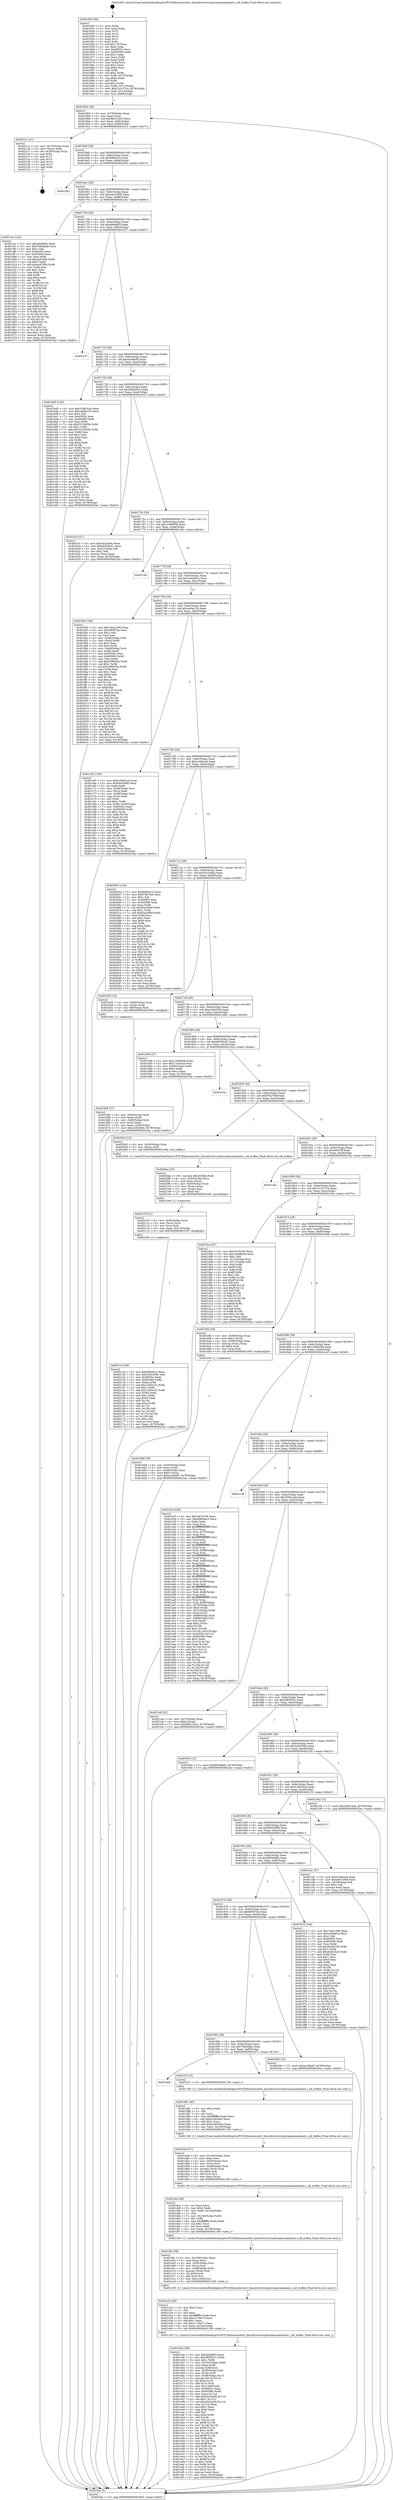 digraph "0x401650" {
  label = "0x401650 (/mnt/c/Users/mathe/Desktop/tcc/POCII/binaries/extr_linuxdriverscryptocaamcaamhash.c_alt_buflen_Final-ollvm.out::main(0))"
  labelloc = "t"
  node[shape=record]

  Entry [label="",width=0.3,height=0.3,shape=circle,fillcolor=black,style=filled]
  "0x4016b3" [label="{
     0x4016b3 [29]\l
     | [instrs]\l
     &nbsp;&nbsp;0x4016b3 \<+3\>: mov -0x78(%rbp),%eax\l
     &nbsp;&nbsp;0x4016b6 \<+2\>: mov %eax,%ecx\l
     &nbsp;&nbsp;0x4016b8 \<+6\>: sub $0x8b913432,%ecx\l
     &nbsp;&nbsp;0x4016be \<+6\>: mov %eax,-0x8c(%rbp)\l
     &nbsp;&nbsp;0x4016c4 \<+6\>: mov %ecx,-0x90(%rbp)\l
     &nbsp;&nbsp;0x4016ca \<+6\>: je 00000000004021c1 \<main+0xb71\>\l
  }"]
  "0x4021c1" [label="{
     0x4021c1 [21]\l
     | [instrs]\l
     &nbsp;&nbsp;0x4021c1 \<+4\>: mov -0x70(%rbp),%rax\l
     &nbsp;&nbsp;0x4021c5 \<+2\>: mov (%rax),%eax\l
     &nbsp;&nbsp;0x4021c7 \<+4\>: lea -0x28(%rbp),%rsp\l
     &nbsp;&nbsp;0x4021cb \<+1\>: pop %rbx\l
     &nbsp;&nbsp;0x4021cc \<+2\>: pop %r12\l
     &nbsp;&nbsp;0x4021ce \<+2\>: pop %r13\l
     &nbsp;&nbsp;0x4021d0 \<+2\>: pop %r14\l
     &nbsp;&nbsp;0x4021d2 \<+2\>: pop %r15\l
     &nbsp;&nbsp;0x4021d4 \<+1\>: pop %rbp\l
     &nbsp;&nbsp;0x4021d5 \<+1\>: ret\l
  }"]
  "0x4016d0" [label="{
     0x4016d0 [28]\l
     | [instrs]\l
     &nbsp;&nbsp;0x4016d0 \<+5\>: jmp 00000000004016d5 \<main+0x85\>\l
     &nbsp;&nbsp;0x4016d5 \<+6\>: mov -0x8c(%rbp),%eax\l
     &nbsp;&nbsp;0x4016db \<+5\>: sub $0x8d8cfcc2,%eax\l
     &nbsp;&nbsp;0x4016e0 \<+6\>: mov %eax,-0x94(%rbp)\l
     &nbsp;&nbsp;0x4016e6 \<+6\>: je 0000000000402363 \<main+0xd13\>\l
  }"]
  Exit [label="",width=0.3,height=0.3,shape=circle,fillcolor=black,style=filled,peripheries=2]
  "0x402363" [label="{
     0x402363\l
  }", style=dashed]
  "0x4016ec" [label="{
     0x4016ec [28]\l
     | [instrs]\l
     &nbsp;&nbsp;0x4016ec \<+5\>: jmp 00000000004016f1 \<main+0xa1\>\l
     &nbsp;&nbsp;0x4016f1 \<+6\>: mov -0x8c(%rbp),%eax\l
     &nbsp;&nbsp;0x4016f7 \<+5\>: sub $0xa4e31928,%eax\l
     &nbsp;&nbsp;0x4016fc \<+6\>: mov %eax,-0x98(%rbp)\l
     &nbsp;&nbsp;0x401702 \<+6\>: je 0000000000401cec \<main+0x69c\>\l
  }"]
  "0x402124" [label="{
     0x402124 [94]\l
     | [instrs]\l
     &nbsp;&nbsp;0x402124 \<+5\>: mov $0x8d8cfcc2,%eax\l
     &nbsp;&nbsp;0x402129 \<+5\>: mov $0x3c023040,%esi\l
     &nbsp;&nbsp;0x40212e \<+7\>: mov 0x40505c,%edx\l
     &nbsp;&nbsp;0x402135 \<+8\>: mov 0x405060,%r8d\l
     &nbsp;&nbsp;0x40213d \<+3\>: mov %edx,%r9d\l
     &nbsp;&nbsp;0x402140 \<+7\>: sub $0x1250e1f1,%r9d\l
     &nbsp;&nbsp;0x402147 \<+4\>: sub $0x1,%r9d\l
     &nbsp;&nbsp;0x40214b \<+7\>: add $0x1250e1f1,%r9d\l
     &nbsp;&nbsp;0x402152 \<+4\>: imul %r9d,%edx\l
     &nbsp;&nbsp;0x402156 \<+3\>: and $0x1,%edx\l
     &nbsp;&nbsp;0x402159 \<+3\>: cmp $0x0,%edx\l
     &nbsp;&nbsp;0x40215c \<+4\>: sete %r10b\l
     &nbsp;&nbsp;0x402160 \<+4\>: cmp $0xa,%r8d\l
     &nbsp;&nbsp;0x402164 \<+4\>: setl %r11b\l
     &nbsp;&nbsp;0x402168 \<+3\>: mov %r10b,%bl\l
     &nbsp;&nbsp;0x40216b \<+3\>: and %r11b,%bl\l
     &nbsp;&nbsp;0x40216e \<+3\>: xor %r11b,%r10b\l
     &nbsp;&nbsp;0x402171 \<+3\>: or %r10b,%bl\l
     &nbsp;&nbsp;0x402174 \<+3\>: test $0x1,%bl\l
     &nbsp;&nbsp;0x402177 \<+3\>: cmovne %esi,%eax\l
     &nbsp;&nbsp;0x40217a \<+3\>: mov %eax,-0x78(%rbp)\l
     &nbsp;&nbsp;0x40217d \<+5\>: jmp 00000000004023ac \<main+0xd5c\>\l
  }"]
  "0x401cec" [label="{
     0x401cec [144]\l
     | [instrs]\l
     &nbsp;&nbsp;0x401cec \<+5\>: mov $0xa94faf63,%eax\l
     &nbsp;&nbsp;0x401cf1 \<+5\>: mov $0x709cb6ab,%ecx\l
     &nbsp;&nbsp;0x401cf6 \<+2\>: mov $0x1,%dl\l
     &nbsp;&nbsp;0x401cf8 \<+7\>: mov 0x40505c,%esi\l
     &nbsp;&nbsp;0x401cff \<+7\>: mov 0x405060,%edi\l
     &nbsp;&nbsp;0x401d06 \<+3\>: mov %esi,%r8d\l
     &nbsp;&nbsp;0x401d09 \<+7\>: sub $0xec87d56,%r8d\l
     &nbsp;&nbsp;0x401d10 \<+4\>: sub $0x1,%r8d\l
     &nbsp;&nbsp;0x401d14 \<+7\>: add $0xec87d56,%r8d\l
     &nbsp;&nbsp;0x401d1b \<+4\>: imul %r8d,%esi\l
     &nbsp;&nbsp;0x401d1f \<+3\>: and $0x1,%esi\l
     &nbsp;&nbsp;0x401d22 \<+3\>: cmp $0x0,%esi\l
     &nbsp;&nbsp;0x401d25 \<+4\>: sete %r9b\l
     &nbsp;&nbsp;0x401d29 \<+3\>: cmp $0xa,%edi\l
     &nbsp;&nbsp;0x401d2c \<+4\>: setl %r10b\l
     &nbsp;&nbsp;0x401d30 \<+3\>: mov %r9b,%r11b\l
     &nbsp;&nbsp;0x401d33 \<+4\>: xor $0xff,%r11b\l
     &nbsp;&nbsp;0x401d37 \<+3\>: mov %r10b,%bl\l
     &nbsp;&nbsp;0x401d3a \<+3\>: xor $0xff,%bl\l
     &nbsp;&nbsp;0x401d3d \<+3\>: xor $0x1,%dl\l
     &nbsp;&nbsp;0x401d40 \<+3\>: mov %r11b,%r14b\l
     &nbsp;&nbsp;0x401d43 \<+4\>: and $0xff,%r14b\l
     &nbsp;&nbsp;0x401d47 \<+3\>: and %dl,%r9b\l
     &nbsp;&nbsp;0x401d4a \<+3\>: mov %bl,%r15b\l
     &nbsp;&nbsp;0x401d4d \<+4\>: and $0xff,%r15b\l
     &nbsp;&nbsp;0x401d51 \<+3\>: and %dl,%r10b\l
     &nbsp;&nbsp;0x401d54 \<+3\>: or %r9b,%r14b\l
     &nbsp;&nbsp;0x401d57 \<+3\>: or %r10b,%r15b\l
     &nbsp;&nbsp;0x401d5a \<+3\>: xor %r15b,%r14b\l
     &nbsp;&nbsp;0x401d5d \<+3\>: or %bl,%r11b\l
     &nbsp;&nbsp;0x401d60 \<+4\>: xor $0xff,%r11b\l
     &nbsp;&nbsp;0x401d64 \<+3\>: or $0x1,%dl\l
     &nbsp;&nbsp;0x401d67 \<+3\>: and %dl,%r11b\l
     &nbsp;&nbsp;0x401d6a \<+3\>: or %r11b,%r14b\l
     &nbsp;&nbsp;0x401d6d \<+4\>: test $0x1,%r14b\l
     &nbsp;&nbsp;0x401d71 \<+3\>: cmovne %ecx,%eax\l
     &nbsp;&nbsp;0x401d74 \<+3\>: mov %eax,-0x78(%rbp)\l
     &nbsp;&nbsp;0x401d77 \<+5\>: jmp 00000000004023ac \<main+0xd5c\>\l
  }"]
  "0x401708" [label="{
     0x401708 [28]\l
     | [instrs]\l
     &nbsp;&nbsp;0x401708 \<+5\>: jmp 000000000040170d \<main+0xbd\>\l
     &nbsp;&nbsp;0x40170d \<+6\>: mov -0x8c(%rbp),%eax\l
     &nbsp;&nbsp;0x401713 \<+5\>: sub $0xa94faf63,%eax\l
     &nbsp;&nbsp;0x401718 \<+6\>: mov %eax,-0x9c(%rbp)\l
     &nbsp;&nbsp;0x40171e \<+6\>: je 0000000000402237 \<main+0xbe7\>\l
  }"]
  "0x40210f" [label="{
     0x40210f [21]\l
     | [instrs]\l
     &nbsp;&nbsp;0x40210f \<+4\>: mov -0x50(%rbp),%rcx\l
     &nbsp;&nbsp;0x402113 \<+3\>: mov (%rcx),%rcx\l
     &nbsp;&nbsp;0x402116 \<+3\>: mov %rcx,%rdi\l
     &nbsp;&nbsp;0x402119 \<+6\>: mov %eax,-0x110(%rbp)\l
     &nbsp;&nbsp;0x40211f \<+5\>: call 0000000000401030 \<free@plt\>\l
     | [calls]\l
     &nbsp;&nbsp;0x401030 \{1\} (unknown)\l
  }"]
  "0x402237" [label="{
     0x402237\l
  }", style=dashed]
  "0x401724" [label="{
     0x401724 [28]\l
     | [instrs]\l
     &nbsp;&nbsp;0x401724 \<+5\>: jmp 0000000000401729 \<main+0xd9\>\l
     &nbsp;&nbsp;0x401729 \<+6\>: mov -0x8c(%rbp),%eax\l
     &nbsp;&nbsp;0x40172f \<+5\>: sub $0xacc6fa95,%eax\l
     &nbsp;&nbsp;0x401734 \<+6\>: mov %eax,-0xa0(%rbp)\l
     &nbsp;&nbsp;0x40173a \<+6\>: je 0000000000401bd5 \<main+0x585\>\l
  }"]
  "0x4020ee" [label="{
     0x4020ee [33]\l
     | [instrs]\l
     &nbsp;&nbsp;0x4020ee \<+10\>: movabs $0x4030b6,%rdi\l
     &nbsp;&nbsp;0x4020f8 \<+4\>: mov -0x40(%rbp),%rcx\l
     &nbsp;&nbsp;0x4020fc \<+3\>: mov %rax,(%rcx)\l
     &nbsp;&nbsp;0x4020ff \<+4\>: mov -0x40(%rbp),%rax\l
     &nbsp;&nbsp;0x402103 \<+3\>: mov (%rax),%rax\l
     &nbsp;&nbsp;0x402106 \<+2\>: mov (%rax),%esi\l
     &nbsp;&nbsp;0x402108 \<+2\>: mov $0x0,%al\l
     &nbsp;&nbsp;0x40210a \<+5\>: call 0000000000401040 \<printf@plt\>\l
     | [calls]\l
     &nbsp;&nbsp;0x401040 \{1\} (unknown)\l
  }"]
  "0x401bd5" [label="{
     0x401bd5 [144]\l
     | [instrs]\l
     &nbsp;&nbsp;0x401bd5 \<+5\>: mov $0x518b52cd,%eax\l
     &nbsp;&nbsp;0x401bda \<+5\>: mov $0xce94a154,%ecx\l
     &nbsp;&nbsp;0x401bdf \<+2\>: mov $0x1,%dl\l
     &nbsp;&nbsp;0x401be1 \<+7\>: mov 0x40505c,%esi\l
     &nbsp;&nbsp;0x401be8 \<+7\>: mov 0x405060,%edi\l
     &nbsp;&nbsp;0x401bef \<+3\>: mov %esi,%r8d\l
     &nbsp;&nbsp;0x401bf2 \<+7\>: sub $0x5515b05b,%r8d\l
     &nbsp;&nbsp;0x401bf9 \<+4\>: sub $0x1,%r8d\l
     &nbsp;&nbsp;0x401bfd \<+7\>: add $0x5515b05b,%r8d\l
     &nbsp;&nbsp;0x401c04 \<+4\>: imul %r8d,%esi\l
     &nbsp;&nbsp;0x401c08 \<+3\>: and $0x1,%esi\l
     &nbsp;&nbsp;0x401c0b \<+3\>: cmp $0x0,%esi\l
     &nbsp;&nbsp;0x401c0e \<+4\>: sete %r9b\l
     &nbsp;&nbsp;0x401c12 \<+3\>: cmp $0xa,%edi\l
     &nbsp;&nbsp;0x401c15 \<+4\>: setl %r10b\l
     &nbsp;&nbsp;0x401c19 \<+3\>: mov %r9b,%r11b\l
     &nbsp;&nbsp;0x401c1c \<+4\>: xor $0xff,%r11b\l
     &nbsp;&nbsp;0x401c20 \<+3\>: mov %r10b,%bl\l
     &nbsp;&nbsp;0x401c23 \<+3\>: xor $0xff,%bl\l
     &nbsp;&nbsp;0x401c26 \<+3\>: xor $0x1,%dl\l
     &nbsp;&nbsp;0x401c29 \<+3\>: mov %r11b,%r14b\l
     &nbsp;&nbsp;0x401c2c \<+4\>: and $0xff,%r14b\l
     &nbsp;&nbsp;0x401c30 \<+3\>: and %dl,%r9b\l
     &nbsp;&nbsp;0x401c33 \<+3\>: mov %bl,%r15b\l
     &nbsp;&nbsp;0x401c36 \<+4\>: and $0xff,%r15b\l
     &nbsp;&nbsp;0x401c3a \<+3\>: and %dl,%r10b\l
     &nbsp;&nbsp;0x401c3d \<+3\>: or %r9b,%r14b\l
     &nbsp;&nbsp;0x401c40 \<+3\>: or %r10b,%r15b\l
     &nbsp;&nbsp;0x401c43 \<+3\>: xor %r15b,%r14b\l
     &nbsp;&nbsp;0x401c46 \<+3\>: or %bl,%r11b\l
     &nbsp;&nbsp;0x401c49 \<+4\>: xor $0xff,%r11b\l
     &nbsp;&nbsp;0x401c4d \<+3\>: or $0x1,%dl\l
     &nbsp;&nbsp;0x401c50 \<+3\>: and %dl,%r11b\l
     &nbsp;&nbsp;0x401c53 \<+3\>: or %r11b,%r14b\l
     &nbsp;&nbsp;0x401c56 \<+4\>: test $0x1,%r14b\l
     &nbsp;&nbsp;0x401c5a \<+3\>: cmovne %ecx,%eax\l
     &nbsp;&nbsp;0x401c5d \<+3\>: mov %eax,-0x78(%rbp)\l
     &nbsp;&nbsp;0x401c60 \<+5\>: jmp 00000000004023ac \<main+0xd5c\>\l
  }"]
  "0x401740" [label="{
     0x401740 [28]\l
     | [instrs]\l
     &nbsp;&nbsp;0x401740 \<+5\>: jmp 0000000000401745 \<main+0xf5\>\l
     &nbsp;&nbsp;0x401745 \<+6\>: mov -0x8c(%rbp),%eax\l
     &nbsp;&nbsp;0x40174b \<+5\>: sub $0xbd85a4c3,%eax\l
     &nbsp;&nbsp;0x401750 \<+6\>: mov %eax,-0xa4(%rbp)\l
     &nbsp;&nbsp;0x401756 \<+6\>: je 0000000000401b1f \<main+0x4cf\>\l
  }"]
  "0x401e4a" [label="{
     0x401e4a [186]\l
     | [instrs]\l
     &nbsp;&nbsp;0x401e4a \<+5\>: mov $0xa94faf63,%ecx\l
     &nbsp;&nbsp;0x401e4f \<+5\>: mov $0x38f39321,%edx\l
     &nbsp;&nbsp;0x401e54 \<+3\>: mov $0x1,%r9b\l
     &nbsp;&nbsp;0x401e57 \<+7\>: mov -0x10c(%rbp),%r8d\l
     &nbsp;&nbsp;0x401e5e \<+4\>: imul %eax,%r8d\l
     &nbsp;&nbsp;0x401e62 \<+3\>: movslq %r8d,%rsi\l
     &nbsp;&nbsp;0x401e65 \<+4\>: mov -0x50(%rbp),%rdi\l
     &nbsp;&nbsp;0x401e69 \<+3\>: mov (%rdi),%rdi\l
     &nbsp;&nbsp;0x401e6c \<+4\>: mov -0x48(%rbp),%r10\l
     &nbsp;&nbsp;0x401e70 \<+3\>: movslq (%r10),%r10\l
     &nbsp;&nbsp;0x401e73 \<+4\>: shl $0x4,%r10\l
     &nbsp;&nbsp;0x401e77 \<+3\>: add %r10,%rdi\l
     &nbsp;&nbsp;0x401e7a \<+4\>: mov %rsi,0x8(%rdi)\l
     &nbsp;&nbsp;0x401e7e \<+7\>: mov 0x40505c,%eax\l
     &nbsp;&nbsp;0x401e85 \<+8\>: mov 0x405060,%r8d\l
     &nbsp;&nbsp;0x401e8d \<+3\>: mov %eax,%r11d\l
     &nbsp;&nbsp;0x401e90 \<+7\>: add $0xa023e2fd,%r11d\l
     &nbsp;&nbsp;0x401e97 \<+4\>: sub $0x1,%r11d\l
     &nbsp;&nbsp;0x401e9b \<+7\>: sub $0xa023e2fd,%r11d\l
     &nbsp;&nbsp;0x401ea2 \<+4\>: imul %r11d,%eax\l
     &nbsp;&nbsp;0x401ea6 \<+3\>: and $0x1,%eax\l
     &nbsp;&nbsp;0x401ea9 \<+3\>: cmp $0x0,%eax\l
     &nbsp;&nbsp;0x401eac \<+3\>: sete %bl\l
     &nbsp;&nbsp;0x401eaf \<+4\>: cmp $0xa,%r8d\l
     &nbsp;&nbsp;0x401eb3 \<+4\>: setl %r14b\l
     &nbsp;&nbsp;0x401eb7 \<+3\>: mov %bl,%r15b\l
     &nbsp;&nbsp;0x401eba \<+4\>: xor $0xff,%r15b\l
     &nbsp;&nbsp;0x401ebe \<+3\>: mov %r14b,%r12b\l
     &nbsp;&nbsp;0x401ec1 \<+4\>: xor $0xff,%r12b\l
     &nbsp;&nbsp;0x401ec5 \<+4\>: xor $0x1,%r9b\l
     &nbsp;&nbsp;0x401ec9 \<+3\>: mov %r15b,%r13b\l
     &nbsp;&nbsp;0x401ecc \<+4\>: and $0xff,%r13b\l
     &nbsp;&nbsp;0x401ed0 \<+3\>: and %r9b,%bl\l
     &nbsp;&nbsp;0x401ed3 \<+3\>: mov %r12b,%al\l
     &nbsp;&nbsp;0x401ed6 \<+2\>: and $0xff,%al\l
     &nbsp;&nbsp;0x401ed8 \<+3\>: and %r9b,%r14b\l
     &nbsp;&nbsp;0x401edb \<+3\>: or %bl,%r13b\l
     &nbsp;&nbsp;0x401ede \<+3\>: or %r14b,%al\l
     &nbsp;&nbsp;0x401ee1 \<+3\>: xor %al,%r13b\l
     &nbsp;&nbsp;0x401ee4 \<+3\>: or %r12b,%r15b\l
     &nbsp;&nbsp;0x401ee7 \<+4\>: xor $0xff,%r15b\l
     &nbsp;&nbsp;0x401eeb \<+4\>: or $0x1,%r9b\l
     &nbsp;&nbsp;0x401eef \<+3\>: and %r9b,%r15b\l
     &nbsp;&nbsp;0x401ef2 \<+3\>: or %r15b,%r13b\l
     &nbsp;&nbsp;0x401ef5 \<+4\>: test $0x1,%r13b\l
     &nbsp;&nbsp;0x401ef9 \<+3\>: cmovne %edx,%ecx\l
     &nbsp;&nbsp;0x401efc \<+3\>: mov %ecx,-0x78(%rbp)\l
     &nbsp;&nbsp;0x401eff \<+5\>: jmp 00000000004023ac \<main+0xd5c\>\l
  }"]
  "0x401b1f" [label="{
     0x401b1f [27]\l
     | [instrs]\l
     &nbsp;&nbsp;0x401b1f \<+5\>: mov $0xe3c2be9a,%eax\l
     &nbsp;&nbsp;0x401b24 \<+5\>: mov $0xe8526cd1,%ecx\l
     &nbsp;&nbsp;0x401b29 \<+3\>: mov -0x31(%rbp),%dl\l
     &nbsp;&nbsp;0x401b2c \<+3\>: test $0x1,%dl\l
     &nbsp;&nbsp;0x401b2f \<+3\>: cmovne %ecx,%eax\l
     &nbsp;&nbsp;0x401b32 \<+3\>: mov %eax,-0x78(%rbp)\l
     &nbsp;&nbsp;0x401b35 \<+5\>: jmp 00000000004023ac \<main+0xd5c\>\l
  }"]
  "0x40175c" [label="{
     0x40175c [28]\l
     | [instrs]\l
     &nbsp;&nbsp;0x40175c \<+5\>: jmp 0000000000401761 \<main+0x111\>\l
     &nbsp;&nbsp;0x401761 \<+6\>: mov -0x8c(%rbp),%eax\l
     &nbsp;&nbsp;0x401767 \<+5\>: sub $0xc198d938,%eax\l
     &nbsp;&nbsp;0x40176c \<+6\>: mov %eax,-0xa8(%rbp)\l
     &nbsp;&nbsp;0x401772 \<+6\>: je 000000000040218e \<main+0xb3e\>\l
  }"]
  "0x401e22" [label="{
     0x401e22 [40]\l
     | [instrs]\l
     &nbsp;&nbsp;0x401e22 \<+5\>: mov $0x2,%ecx\l
     &nbsp;&nbsp;0x401e27 \<+1\>: cltd\l
     &nbsp;&nbsp;0x401e28 \<+2\>: idiv %ecx\l
     &nbsp;&nbsp;0x401e2a \<+6\>: imul $0xfffffffe,%edx,%ecx\l
     &nbsp;&nbsp;0x401e30 \<+6\>: add $0xc17cbb73,%ecx\l
     &nbsp;&nbsp;0x401e36 \<+3\>: add $0x1,%ecx\l
     &nbsp;&nbsp;0x401e39 \<+6\>: sub $0xc17cbb73,%ecx\l
     &nbsp;&nbsp;0x401e3f \<+6\>: mov %ecx,-0x10c(%rbp)\l
     &nbsp;&nbsp;0x401e45 \<+5\>: call 0000000000401160 \<next_i\>\l
     | [calls]\l
     &nbsp;&nbsp;0x401160 \{1\} (/mnt/c/Users/mathe/Desktop/tcc/POCII/binaries/extr_linuxdriverscryptocaamcaamhash.c_alt_buflen_Final-ollvm.out::next_i)\l
  }"]
  "0x40218e" [label="{
     0x40218e\l
  }", style=dashed]
  "0x401778" [label="{
     0x401778 [28]\l
     | [instrs]\l
     &nbsp;&nbsp;0x401778 \<+5\>: jmp 000000000040177d \<main+0x12d\>\l
     &nbsp;&nbsp;0x40177d \<+6\>: mov -0x8c(%rbp),%eax\l
     &nbsp;&nbsp;0x401783 \<+5\>: sub $0xce46a91a,%eax\l
     &nbsp;&nbsp;0x401788 \<+6\>: mov %eax,-0xac(%rbp)\l
     &nbsp;&nbsp;0x40178e \<+6\>: je 0000000000401fa0 \<main+0x950\>\l
  }"]
  "0x401dfc" [label="{
     0x401dfc [38]\l
     | [instrs]\l
     &nbsp;&nbsp;0x401dfc \<+6\>: mov -0x108(%rbp),%ecx\l
     &nbsp;&nbsp;0x401e02 \<+3\>: imul %eax,%ecx\l
     &nbsp;&nbsp;0x401e05 \<+4\>: mov -0x50(%rbp),%rsi\l
     &nbsp;&nbsp;0x401e09 \<+3\>: mov (%rsi),%rsi\l
     &nbsp;&nbsp;0x401e0c \<+4\>: mov -0x48(%rbp),%rdi\l
     &nbsp;&nbsp;0x401e10 \<+3\>: movslq (%rdi),%rdi\l
     &nbsp;&nbsp;0x401e13 \<+4\>: shl $0x4,%rdi\l
     &nbsp;&nbsp;0x401e17 \<+3\>: add %rdi,%rsi\l
     &nbsp;&nbsp;0x401e1a \<+3\>: mov %ecx,0x4(%rsi)\l
     &nbsp;&nbsp;0x401e1d \<+5\>: call 0000000000401160 \<next_i\>\l
     | [calls]\l
     &nbsp;&nbsp;0x401160 \{1\} (/mnt/c/Users/mathe/Desktop/tcc/POCII/binaries/extr_linuxdriverscryptocaamcaamhash.c_alt_buflen_Final-ollvm.out::next_i)\l
  }"]
  "0x401fa0" [label="{
     0x401fa0 [166]\l
     | [instrs]\l
     &nbsp;&nbsp;0x401fa0 \<+5\>: mov $0x7aed1299,%eax\l
     &nbsp;&nbsp;0x401fa5 \<+5\>: mov $0x69f3f74a,%ecx\l
     &nbsp;&nbsp;0x401faa \<+2\>: mov $0x1,%dl\l
     &nbsp;&nbsp;0x401fac \<+2\>: xor %esi,%esi\l
     &nbsp;&nbsp;0x401fae \<+4\>: mov -0x48(%rbp),%rdi\l
     &nbsp;&nbsp;0x401fb2 \<+3\>: mov (%rdi),%r8d\l
     &nbsp;&nbsp;0x401fb5 \<+3\>: sub $0x1,%esi\l
     &nbsp;&nbsp;0x401fb8 \<+3\>: sub %esi,%r8d\l
     &nbsp;&nbsp;0x401fbb \<+4\>: mov -0x48(%rbp),%rdi\l
     &nbsp;&nbsp;0x401fbf \<+3\>: mov %r8d,(%rdi)\l
     &nbsp;&nbsp;0x401fc2 \<+7\>: mov 0x40505c,%esi\l
     &nbsp;&nbsp;0x401fc9 \<+8\>: mov 0x405060,%r8d\l
     &nbsp;&nbsp;0x401fd1 \<+3\>: mov %esi,%r9d\l
     &nbsp;&nbsp;0x401fd4 \<+7\>: add $0x209fe55a,%r9d\l
     &nbsp;&nbsp;0x401fdb \<+4\>: sub $0x1,%r9d\l
     &nbsp;&nbsp;0x401fdf \<+7\>: sub $0x209fe55a,%r9d\l
     &nbsp;&nbsp;0x401fe6 \<+4\>: imul %r9d,%esi\l
     &nbsp;&nbsp;0x401fea \<+3\>: and $0x1,%esi\l
     &nbsp;&nbsp;0x401fed \<+3\>: cmp $0x0,%esi\l
     &nbsp;&nbsp;0x401ff0 \<+4\>: sete %r10b\l
     &nbsp;&nbsp;0x401ff4 \<+4\>: cmp $0xa,%r8d\l
     &nbsp;&nbsp;0x401ff8 \<+4\>: setl %r11b\l
     &nbsp;&nbsp;0x401ffc \<+3\>: mov %r10b,%bl\l
     &nbsp;&nbsp;0x401fff \<+3\>: xor $0xff,%bl\l
     &nbsp;&nbsp;0x402002 \<+3\>: mov %r11b,%r14b\l
     &nbsp;&nbsp;0x402005 \<+4\>: xor $0xff,%r14b\l
     &nbsp;&nbsp;0x402009 \<+3\>: xor $0x0,%dl\l
     &nbsp;&nbsp;0x40200c \<+3\>: mov %bl,%r15b\l
     &nbsp;&nbsp;0x40200f \<+4\>: and $0x0,%r15b\l
     &nbsp;&nbsp;0x402013 \<+3\>: and %dl,%r10b\l
     &nbsp;&nbsp;0x402016 \<+3\>: mov %r14b,%r12b\l
     &nbsp;&nbsp;0x402019 \<+4\>: and $0x0,%r12b\l
     &nbsp;&nbsp;0x40201d \<+3\>: and %dl,%r11b\l
     &nbsp;&nbsp;0x402020 \<+3\>: or %r10b,%r15b\l
     &nbsp;&nbsp;0x402023 \<+3\>: or %r11b,%r12b\l
     &nbsp;&nbsp;0x402026 \<+3\>: xor %r12b,%r15b\l
     &nbsp;&nbsp;0x402029 \<+3\>: or %r14b,%bl\l
     &nbsp;&nbsp;0x40202c \<+3\>: xor $0xff,%bl\l
     &nbsp;&nbsp;0x40202f \<+3\>: or $0x0,%dl\l
     &nbsp;&nbsp;0x402032 \<+2\>: and %dl,%bl\l
     &nbsp;&nbsp;0x402034 \<+3\>: or %bl,%r15b\l
     &nbsp;&nbsp;0x402037 \<+4\>: test $0x1,%r15b\l
     &nbsp;&nbsp;0x40203b \<+3\>: cmovne %ecx,%eax\l
     &nbsp;&nbsp;0x40203e \<+3\>: mov %eax,-0x78(%rbp)\l
     &nbsp;&nbsp;0x402041 \<+5\>: jmp 00000000004023ac \<main+0xd5c\>\l
  }"]
  "0x401794" [label="{
     0x401794 [28]\l
     | [instrs]\l
     &nbsp;&nbsp;0x401794 \<+5\>: jmp 0000000000401799 \<main+0x149\>\l
     &nbsp;&nbsp;0x401799 \<+6\>: mov -0x8c(%rbp),%eax\l
     &nbsp;&nbsp;0x40179f \<+5\>: sub $0xce94a154,%eax\l
     &nbsp;&nbsp;0x4017a4 \<+6\>: mov %eax,-0xb0(%rbp)\l
     &nbsp;&nbsp;0x4017aa \<+6\>: je 0000000000401c65 \<main+0x615\>\l
  }"]
  "0x401dce" [label="{
     0x401dce [46]\l
     | [instrs]\l
     &nbsp;&nbsp;0x401dce \<+2\>: xor %ecx,%ecx\l
     &nbsp;&nbsp;0x401dd0 \<+5\>: mov $0x2,%edx\l
     &nbsp;&nbsp;0x401dd5 \<+6\>: mov %edx,-0x104(%rbp)\l
     &nbsp;&nbsp;0x401ddb \<+1\>: cltd\l
     &nbsp;&nbsp;0x401ddc \<+7\>: mov -0x104(%rbp),%r8d\l
     &nbsp;&nbsp;0x401de3 \<+3\>: idiv %r8d\l
     &nbsp;&nbsp;0x401de6 \<+6\>: imul $0xfffffffe,%edx,%edx\l
     &nbsp;&nbsp;0x401dec \<+3\>: sub $0x1,%ecx\l
     &nbsp;&nbsp;0x401def \<+2\>: sub %ecx,%edx\l
     &nbsp;&nbsp;0x401df1 \<+6\>: mov %edx,-0x108(%rbp)\l
     &nbsp;&nbsp;0x401df7 \<+5\>: call 0000000000401160 \<next_i\>\l
     | [calls]\l
     &nbsp;&nbsp;0x401160 \{1\} (/mnt/c/Users/mathe/Desktop/tcc/POCII/binaries/extr_linuxdriverscryptocaamcaamhash.c_alt_buflen_Final-ollvm.out::next_i)\l
  }"]
  "0x401c65" [label="{
     0x401c65 [108]\l
     | [instrs]\l
     &nbsp;&nbsp;0x401c65 \<+5\>: mov $0x518b52cd,%eax\l
     &nbsp;&nbsp;0x401c6a \<+5\>: mov $0x64d3ddf6,%ecx\l
     &nbsp;&nbsp;0x401c6f \<+2\>: xor %edx,%edx\l
     &nbsp;&nbsp;0x401c71 \<+4\>: mov -0x48(%rbp),%rsi\l
     &nbsp;&nbsp;0x401c75 \<+2\>: mov (%rsi),%edi\l
     &nbsp;&nbsp;0x401c77 \<+4\>: mov -0x58(%rbp),%rsi\l
     &nbsp;&nbsp;0x401c7b \<+2\>: cmp (%rsi),%edi\l
     &nbsp;&nbsp;0x401c7d \<+4\>: setl %r8b\l
     &nbsp;&nbsp;0x401c81 \<+4\>: and $0x1,%r8b\l
     &nbsp;&nbsp;0x401c85 \<+4\>: mov %r8b,-0x29(%rbp)\l
     &nbsp;&nbsp;0x401c89 \<+7\>: mov 0x40505c,%edi\l
     &nbsp;&nbsp;0x401c90 \<+8\>: mov 0x405060,%r9d\l
     &nbsp;&nbsp;0x401c98 \<+3\>: sub $0x1,%edx\l
     &nbsp;&nbsp;0x401c9b \<+3\>: mov %edi,%r10d\l
     &nbsp;&nbsp;0x401c9e \<+3\>: add %edx,%r10d\l
     &nbsp;&nbsp;0x401ca1 \<+4\>: imul %r10d,%edi\l
     &nbsp;&nbsp;0x401ca5 \<+3\>: and $0x1,%edi\l
     &nbsp;&nbsp;0x401ca8 \<+3\>: cmp $0x0,%edi\l
     &nbsp;&nbsp;0x401cab \<+4\>: sete %r8b\l
     &nbsp;&nbsp;0x401caf \<+4\>: cmp $0xa,%r9d\l
     &nbsp;&nbsp;0x401cb3 \<+4\>: setl %r11b\l
     &nbsp;&nbsp;0x401cb7 \<+3\>: mov %r8b,%bl\l
     &nbsp;&nbsp;0x401cba \<+3\>: and %r11b,%bl\l
     &nbsp;&nbsp;0x401cbd \<+3\>: xor %r11b,%r8b\l
     &nbsp;&nbsp;0x401cc0 \<+3\>: or %r8b,%bl\l
     &nbsp;&nbsp;0x401cc3 \<+3\>: test $0x1,%bl\l
     &nbsp;&nbsp;0x401cc6 \<+3\>: cmovne %ecx,%eax\l
     &nbsp;&nbsp;0x401cc9 \<+3\>: mov %eax,-0x78(%rbp)\l
     &nbsp;&nbsp;0x401ccc \<+5\>: jmp 00000000004023ac \<main+0xd5c\>\l
  }"]
  "0x4017b0" [label="{
     0x4017b0 [28]\l
     | [instrs]\l
     &nbsp;&nbsp;0x4017b0 \<+5\>: jmp 00000000004017b5 \<main+0x165\>\l
     &nbsp;&nbsp;0x4017b5 \<+6\>: mov -0x8c(%rbp),%eax\l
     &nbsp;&nbsp;0x4017bb \<+5\>: sub $0xe168aceb,%eax\l
     &nbsp;&nbsp;0x4017c0 \<+6\>: mov %eax,-0xb4(%rbp)\l
     &nbsp;&nbsp;0x4017c6 \<+6\>: je 0000000000402052 \<main+0xa02\>\l
  }"]
  "0x401da9" [label="{
     0x401da9 [37]\l
     | [instrs]\l
     &nbsp;&nbsp;0x401da9 \<+6\>: mov -0x100(%rbp),%ecx\l
     &nbsp;&nbsp;0x401daf \<+3\>: imul %eax,%ecx\l
     &nbsp;&nbsp;0x401db2 \<+4\>: mov -0x50(%rbp),%rsi\l
     &nbsp;&nbsp;0x401db6 \<+3\>: mov (%rsi),%rsi\l
     &nbsp;&nbsp;0x401db9 \<+4\>: mov -0x48(%rbp),%rdi\l
     &nbsp;&nbsp;0x401dbd \<+3\>: movslq (%rdi),%rdi\l
     &nbsp;&nbsp;0x401dc0 \<+4\>: shl $0x4,%rdi\l
     &nbsp;&nbsp;0x401dc4 \<+3\>: add %rdi,%rsi\l
     &nbsp;&nbsp;0x401dc7 \<+2\>: mov %ecx,(%rsi)\l
     &nbsp;&nbsp;0x401dc9 \<+5\>: call 0000000000401160 \<next_i\>\l
     | [calls]\l
     &nbsp;&nbsp;0x401160 \{1\} (/mnt/c/Users/mathe/Desktop/tcc/POCII/binaries/extr_linuxdriverscryptocaamcaamhash.c_alt_buflen_Final-ollvm.out::next_i)\l
  }"]
  "0x402052" [label="{
     0x402052 [144]\l
     | [instrs]\l
     &nbsp;&nbsp;0x402052 \<+5\>: mov $0x8d8cfcc2,%eax\l
     &nbsp;&nbsp;0x402057 \<+5\>: mov $0xf78a76ef,%ecx\l
     &nbsp;&nbsp;0x40205c \<+2\>: mov $0x1,%dl\l
     &nbsp;&nbsp;0x40205e \<+7\>: mov 0x40505c,%esi\l
     &nbsp;&nbsp;0x402065 \<+7\>: mov 0x405060,%edi\l
     &nbsp;&nbsp;0x40206c \<+3\>: mov %esi,%r8d\l
     &nbsp;&nbsp;0x40206f \<+7\>: sub $0x92ac06bf,%r8d\l
     &nbsp;&nbsp;0x402076 \<+4\>: sub $0x1,%r8d\l
     &nbsp;&nbsp;0x40207a \<+7\>: add $0x92ac06bf,%r8d\l
     &nbsp;&nbsp;0x402081 \<+4\>: imul %r8d,%esi\l
     &nbsp;&nbsp;0x402085 \<+3\>: and $0x1,%esi\l
     &nbsp;&nbsp;0x402088 \<+3\>: cmp $0x0,%esi\l
     &nbsp;&nbsp;0x40208b \<+4\>: sete %r9b\l
     &nbsp;&nbsp;0x40208f \<+3\>: cmp $0xa,%edi\l
     &nbsp;&nbsp;0x402092 \<+4\>: setl %r10b\l
     &nbsp;&nbsp;0x402096 \<+3\>: mov %r9b,%r11b\l
     &nbsp;&nbsp;0x402099 \<+4\>: xor $0xff,%r11b\l
     &nbsp;&nbsp;0x40209d \<+3\>: mov %r10b,%bl\l
     &nbsp;&nbsp;0x4020a0 \<+3\>: xor $0xff,%bl\l
     &nbsp;&nbsp;0x4020a3 \<+3\>: xor $0x0,%dl\l
     &nbsp;&nbsp;0x4020a6 \<+3\>: mov %r11b,%r14b\l
     &nbsp;&nbsp;0x4020a9 \<+4\>: and $0x0,%r14b\l
     &nbsp;&nbsp;0x4020ad \<+3\>: and %dl,%r9b\l
     &nbsp;&nbsp;0x4020b0 \<+3\>: mov %bl,%r15b\l
     &nbsp;&nbsp;0x4020b3 \<+4\>: and $0x0,%r15b\l
     &nbsp;&nbsp;0x4020b7 \<+3\>: and %dl,%r10b\l
     &nbsp;&nbsp;0x4020ba \<+3\>: or %r9b,%r14b\l
     &nbsp;&nbsp;0x4020bd \<+3\>: or %r10b,%r15b\l
     &nbsp;&nbsp;0x4020c0 \<+3\>: xor %r15b,%r14b\l
     &nbsp;&nbsp;0x4020c3 \<+3\>: or %bl,%r11b\l
     &nbsp;&nbsp;0x4020c6 \<+4\>: xor $0xff,%r11b\l
     &nbsp;&nbsp;0x4020ca \<+3\>: or $0x0,%dl\l
     &nbsp;&nbsp;0x4020cd \<+3\>: and %dl,%r11b\l
     &nbsp;&nbsp;0x4020d0 \<+3\>: or %r11b,%r14b\l
     &nbsp;&nbsp;0x4020d3 \<+4\>: test $0x1,%r14b\l
     &nbsp;&nbsp;0x4020d7 \<+3\>: cmovne %ecx,%eax\l
     &nbsp;&nbsp;0x4020da \<+3\>: mov %eax,-0x78(%rbp)\l
     &nbsp;&nbsp;0x4020dd \<+5\>: jmp 00000000004023ac \<main+0xd5c\>\l
  }"]
  "0x4017cc" [label="{
     0x4017cc [28]\l
     | [instrs]\l
     &nbsp;&nbsp;0x4017cc \<+5\>: jmp 00000000004017d1 \<main+0x181\>\l
     &nbsp;&nbsp;0x4017d1 \<+6\>: mov -0x8c(%rbp),%eax\l
     &nbsp;&nbsp;0x4017d7 \<+5\>: sub $0xe3c2be9a,%eax\l
     &nbsp;&nbsp;0x4017dc \<+6\>: mov %eax,-0xb8(%rbp)\l
     &nbsp;&nbsp;0x4017e2 \<+6\>: je 0000000000401b55 \<main+0x505\>\l
  }"]
  "0x401d81" [label="{
     0x401d81 [40]\l
     | [instrs]\l
     &nbsp;&nbsp;0x401d81 \<+5\>: mov $0x2,%ecx\l
     &nbsp;&nbsp;0x401d86 \<+1\>: cltd\l
     &nbsp;&nbsp;0x401d87 \<+2\>: idiv %ecx\l
     &nbsp;&nbsp;0x401d89 \<+6\>: imul $0xfffffffe,%edx,%ecx\l
     &nbsp;&nbsp;0x401d8f \<+6\>: sub $0xb1b624b2,%ecx\l
     &nbsp;&nbsp;0x401d95 \<+3\>: add $0x1,%ecx\l
     &nbsp;&nbsp;0x401d98 \<+6\>: add $0xb1b624b2,%ecx\l
     &nbsp;&nbsp;0x401d9e \<+6\>: mov %ecx,-0x100(%rbp)\l
     &nbsp;&nbsp;0x401da4 \<+5\>: call 0000000000401160 \<next_i\>\l
     | [calls]\l
     &nbsp;&nbsp;0x401160 \{1\} (/mnt/c/Users/mathe/Desktop/tcc/POCII/binaries/extr_linuxdriverscryptocaamcaamhash.c_alt_buflen_Final-ollvm.out::next_i)\l
  }"]
  "0x401b55" [label="{
     0x401b55 [16]\l
     | [instrs]\l
     &nbsp;&nbsp;0x401b55 \<+4\>: mov -0x68(%rbp),%rax\l
     &nbsp;&nbsp;0x401b59 \<+3\>: mov (%rax),%rax\l
     &nbsp;&nbsp;0x401b5c \<+4\>: mov 0x8(%rax),%rdi\l
     &nbsp;&nbsp;0x401b60 \<+5\>: call 0000000000401060 \<atoi@plt\>\l
     | [calls]\l
     &nbsp;&nbsp;0x401060 \{1\} (unknown)\l
  }"]
  "0x4017e8" [label="{
     0x4017e8 [28]\l
     | [instrs]\l
     &nbsp;&nbsp;0x4017e8 \<+5\>: jmp 00000000004017ed \<main+0x19d\>\l
     &nbsp;&nbsp;0x4017ed \<+6\>: mov -0x8c(%rbp),%eax\l
     &nbsp;&nbsp;0x4017f3 \<+5\>: sub $0xe3e6204b,%eax\l
     &nbsp;&nbsp;0x4017f8 \<+6\>: mov %eax,-0xbc(%rbp)\l
     &nbsp;&nbsp;0x4017fe \<+6\>: je 0000000000401b80 \<main+0x530\>\l
  }"]
  "0x4019a8" [label="{
     0x4019a8\l
  }", style=dashed]
  "0x401b80" [label="{
     0x401b80 [27]\l
     | [instrs]\l
     &nbsp;&nbsp;0x401b80 \<+5\>: mov $0xc198d938,%eax\l
     &nbsp;&nbsp;0x401b85 \<+5\>: mov $0x174ce52f,%ecx\l
     &nbsp;&nbsp;0x401b8a \<+3\>: mov -0x30(%rbp),%edx\l
     &nbsp;&nbsp;0x401b8d \<+3\>: cmp $0x0,%edx\l
     &nbsp;&nbsp;0x401b90 \<+3\>: cmove %ecx,%eax\l
     &nbsp;&nbsp;0x401b93 \<+3\>: mov %eax,-0x78(%rbp)\l
     &nbsp;&nbsp;0x401b96 \<+5\>: jmp 00000000004023ac \<main+0xd5c\>\l
  }"]
  "0x401804" [label="{
     0x401804 [28]\l
     | [instrs]\l
     &nbsp;&nbsp;0x401804 \<+5\>: jmp 0000000000401809 \<main+0x1b9\>\l
     &nbsp;&nbsp;0x401809 \<+6\>: mov -0x8c(%rbp),%eax\l
     &nbsp;&nbsp;0x40180f \<+5\>: sub $0xe8526cd1,%eax\l
     &nbsp;&nbsp;0x401814 \<+6\>: mov %eax,-0xc0(%rbp)\l
     &nbsp;&nbsp;0x40181a \<+6\>: je 0000000000401b3a \<main+0x4ea\>\l
  }"]
  "0x401d7c" [label="{
     0x401d7c [5]\l
     | [instrs]\l
     &nbsp;&nbsp;0x401d7c \<+5\>: call 0000000000401160 \<next_i\>\l
     | [calls]\l
     &nbsp;&nbsp;0x401160 \{1\} (/mnt/c/Users/mathe/Desktop/tcc/POCII/binaries/extr_linuxdriverscryptocaamcaamhash.c_alt_buflen_Final-ollvm.out::next_i)\l
  }"]
  "0x401b3a" [label="{
     0x401b3a\l
  }", style=dashed]
  "0x401820" [label="{
     0x401820 [28]\l
     | [instrs]\l
     &nbsp;&nbsp;0x401820 \<+5\>: jmp 0000000000401825 \<main+0x1d5\>\l
     &nbsp;&nbsp;0x401825 \<+6\>: mov -0x8c(%rbp),%eax\l
     &nbsp;&nbsp;0x40182b \<+5\>: sub $0xf78a76ef,%eax\l
     &nbsp;&nbsp;0x401830 \<+6\>: mov %eax,-0xc4(%rbp)\l
     &nbsp;&nbsp;0x401836 \<+6\>: je 00000000004020e2 \<main+0xa92\>\l
  }"]
  "0x40198c" [label="{
     0x40198c [28]\l
     | [instrs]\l
     &nbsp;&nbsp;0x40198c \<+5\>: jmp 0000000000401991 \<main+0x341\>\l
     &nbsp;&nbsp;0x401991 \<+6\>: mov -0x8c(%rbp),%eax\l
     &nbsp;&nbsp;0x401997 \<+5\>: sub $0x709cb6ab,%eax\l
     &nbsp;&nbsp;0x40199c \<+6\>: mov %eax,-0xf8(%rbp)\l
     &nbsp;&nbsp;0x4019a2 \<+6\>: je 0000000000401d7c \<main+0x72c\>\l
  }"]
  "0x4020e2" [label="{
     0x4020e2 [12]\l
     | [instrs]\l
     &nbsp;&nbsp;0x4020e2 \<+4\>: mov -0x50(%rbp),%rax\l
     &nbsp;&nbsp;0x4020e6 \<+3\>: mov (%rax),%rdi\l
     &nbsp;&nbsp;0x4020e9 \<+5\>: call 0000000000401440 \<alt_buflen\>\l
     | [calls]\l
     &nbsp;&nbsp;0x401440 \{1\} (/mnt/c/Users/mathe/Desktop/tcc/POCII/binaries/extr_linuxdriverscryptocaamcaamhash.c_alt_buflen_Final-ollvm.out::alt_buflen)\l
  }"]
  "0x40183c" [label="{
     0x40183c [28]\l
     | [instrs]\l
     &nbsp;&nbsp;0x40183c \<+5\>: jmp 0000000000401841 \<main+0x1f1\>\l
     &nbsp;&nbsp;0x401841 \<+6\>: mov -0x8c(%rbp),%eax\l
     &nbsp;&nbsp;0x401847 \<+5\>: sub $0xe0437ff,%eax\l
     &nbsp;&nbsp;0x40184c \<+6\>: mov %eax,-0xc8(%rbp)\l
     &nbsp;&nbsp;0x401852 \<+6\>: je 000000000040219a \<main+0xb4a\>\l
  }"]
  "0x402046" [label="{
     0x402046 [12]\l
     | [instrs]\l
     &nbsp;&nbsp;0x402046 \<+7\>: movl $0xacc6fa95,-0x78(%rbp)\l
     &nbsp;&nbsp;0x40204d \<+5\>: jmp 00000000004023ac \<main+0xd5c\>\l
  }"]
  "0x40219a" [label="{
     0x40219a\l
  }", style=dashed]
  "0x401858" [label="{
     0x401858 [28]\l
     | [instrs]\l
     &nbsp;&nbsp;0x401858 \<+5\>: jmp 000000000040185d \<main+0x20d\>\l
     &nbsp;&nbsp;0x40185d \<+6\>: mov -0x8c(%rbp),%eax\l
     &nbsp;&nbsp;0x401863 \<+5\>: sub $0x1514731e,%eax\l
     &nbsp;&nbsp;0x401868 \<+6\>: mov %eax,-0xcc(%rbp)\l
     &nbsp;&nbsp;0x40186e \<+6\>: je 00000000004019ce \<main+0x37e\>\l
  }"]
  "0x401970" [label="{
     0x401970 [28]\l
     | [instrs]\l
     &nbsp;&nbsp;0x401970 \<+5\>: jmp 0000000000401975 \<main+0x325\>\l
     &nbsp;&nbsp;0x401975 \<+6\>: mov -0x8c(%rbp),%eax\l
     &nbsp;&nbsp;0x40197b \<+5\>: sub $0x69f3f74a,%eax\l
     &nbsp;&nbsp;0x401980 \<+6\>: mov %eax,-0xf4(%rbp)\l
     &nbsp;&nbsp;0x401986 \<+6\>: je 0000000000402046 \<main+0x9f6\>\l
  }"]
  "0x4019ce" [label="{
     0x4019ce [97]\l
     | [instrs]\l
     &nbsp;&nbsp;0x4019ce \<+5\>: mov $0x1fe7b236,%eax\l
     &nbsp;&nbsp;0x4019d3 \<+5\>: mov $0x1d5d6c8d,%ecx\l
     &nbsp;&nbsp;0x4019d8 \<+2\>: mov $0x1,%dl\l
     &nbsp;&nbsp;0x4019da \<+4\>: mov -0x72(%rbp),%sil\l
     &nbsp;&nbsp;0x4019de \<+4\>: mov -0x71(%rbp),%dil\l
     &nbsp;&nbsp;0x4019e2 \<+3\>: mov %sil,%r8b\l
     &nbsp;&nbsp;0x4019e5 \<+4\>: xor $0xff,%r8b\l
     &nbsp;&nbsp;0x4019e9 \<+3\>: mov %dil,%r9b\l
     &nbsp;&nbsp;0x4019ec \<+4\>: xor $0xff,%r9b\l
     &nbsp;&nbsp;0x4019f0 \<+3\>: xor $0x1,%dl\l
     &nbsp;&nbsp;0x4019f3 \<+3\>: mov %r8b,%r10b\l
     &nbsp;&nbsp;0x4019f6 \<+4\>: and $0xff,%r10b\l
     &nbsp;&nbsp;0x4019fa \<+3\>: and %dl,%sil\l
     &nbsp;&nbsp;0x4019fd \<+3\>: mov %r9b,%r11b\l
     &nbsp;&nbsp;0x401a00 \<+4\>: and $0xff,%r11b\l
     &nbsp;&nbsp;0x401a04 \<+3\>: and %dl,%dil\l
     &nbsp;&nbsp;0x401a07 \<+3\>: or %sil,%r10b\l
     &nbsp;&nbsp;0x401a0a \<+3\>: or %dil,%r11b\l
     &nbsp;&nbsp;0x401a0d \<+3\>: xor %r11b,%r10b\l
     &nbsp;&nbsp;0x401a10 \<+3\>: or %r9b,%r8b\l
     &nbsp;&nbsp;0x401a13 \<+4\>: xor $0xff,%r8b\l
     &nbsp;&nbsp;0x401a17 \<+3\>: or $0x1,%dl\l
     &nbsp;&nbsp;0x401a1a \<+3\>: and %dl,%r8b\l
     &nbsp;&nbsp;0x401a1d \<+3\>: or %r8b,%r10b\l
     &nbsp;&nbsp;0x401a20 \<+4\>: test $0x1,%r10b\l
     &nbsp;&nbsp;0x401a24 \<+3\>: cmovne %ecx,%eax\l
     &nbsp;&nbsp;0x401a27 \<+3\>: mov %eax,-0x78(%rbp)\l
     &nbsp;&nbsp;0x401a2a \<+5\>: jmp 00000000004023ac \<main+0xd5c\>\l
  }"]
  "0x401874" [label="{
     0x401874 [28]\l
     | [instrs]\l
     &nbsp;&nbsp;0x401874 \<+5\>: jmp 0000000000401879 \<main+0x229\>\l
     &nbsp;&nbsp;0x401879 \<+6\>: mov -0x8c(%rbp),%eax\l
     &nbsp;&nbsp;0x40187f \<+5\>: sub $0x174ce52f,%eax\l
     &nbsp;&nbsp;0x401884 \<+6\>: mov %eax,-0xd0(%rbp)\l
     &nbsp;&nbsp;0x40188a \<+6\>: je 0000000000401b9b \<main+0x54b\>\l
  }"]
  "0x4023ac" [label="{
     0x4023ac [5]\l
     | [instrs]\l
     &nbsp;&nbsp;0x4023ac \<+5\>: jmp 00000000004016b3 \<main+0x63\>\l
  }"]
  "0x401650" [label="{
     0x401650 [99]\l
     | [instrs]\l
     &nbsp;&nbsp;0x401650 \<+1\>: push %rbp\l
     &nbsp;&nbsp;0x401651 \<+3\>: mov %rsp,%rbp\l
     &nbsp;&nbsp;0x401654 \<+2\>: push %r15\l
     &nbsp;&nbsp;0x401656 \<+2\>: push %r14\l
     &nbsp;&nbsp;0x401658 \<+2\>: push %r13\l
     &nbsp;&nbsp;0x40165a \<+2\>: push %r12\l
     &nbsp;&nbsp;0x40165c \<+1\>: push %rbx\l
     &nbsp;&nbsp;0x40165d \<+7\>: sub $0x118,%rsp\l
     &nbsp;&nbsp;0x401664 \<+2\>: xor %eax,%eax\l
     &nbsp;&nbsp;0x401666 \<+7\>: mov 0x40505c,%ecx\l
     &nbsp;&nbsp;0x40166d \<+7\>: mov 0x405060,%edx\l
     &nbsp;&nbsp;0x401674 \<+3\>: sub $0x1,%eax\l
     &nbsp;&nbsp;0x401677 \<+3\>: mov %ecx,%r8d\l
     &nbsp;&nbsp;0x40167a \<+3\>: add %eax,%r8d\l
     &nbsp;&nbsp;0x40167d \<+4\>: imul %r8d,%ecx\l
     &nbsp;&nbsp;0x401681 \<+3\>: and $0x1,%ecx\l
     &nbsp;&nbsp;0x401684 \<+3\>: cmp $0x0,%ecx\l
     &nbsp;&nbsp;0x401687 \<+4\>: sete %r9b\l
     &nbsp;&nbsp;0x40168b \<+4\>: and $0x1,%r9b\l
     &nbsp;&nbsp;0x40168f \<+4\>: mov %r9b,-0x72(%rbp)\l
     &nbsp;&nbsp;0x401693 \<+3\>: cmp $0xa,%edx\l
     &nbsp;&nbsp;0x401696 \<+4\>: setl %r9b\l
     &nbsp;&nbsp;0x40169a \<+4\>: and $0x1,%r9b\l
     &nbsp;&nbsp;0x40169e \<+4\>: mov %r9b,-0x71(%rbp)\l
     &nbsp;&nbsp;0x4016a2 \<+7\>: movl $0x1514731e,-0x78(%rbp)\l
     &nbsp;&nbsp;0x4016a9 \<+3\>: mov %edi,-0x7c(%rbp)\l
     &nbsp;&nbsp;0x4016ac \<+7\>: mov %rsi,-0x88(%rbp)\l
  }"]
  "0x401f10" [label="{
     0x401f10 [144]\l
     | [instrs]\l
     &nbsp;&nbsp;0x401f10 \<+5\>: mov $0x7aed1299,%eax\l
     &nbsp;&nbsp;0x401f15 \<+5\>: mov $0xce46a91a,%ecx\l
     &nbsp;&nbsp;0x401f1a \<+2\>: mov $0x1,%dl\l
     &nbsp;&nbsp;0x401f1c \<+7\>: mov 0x40505c,%esi\l
     &nbsp;&nbsp;0x401f23 \<+7\>: mov 0x405060,%edi\l
     &nbsp;&nbsp;0x401f2a \<+3\>: mov %esi,%r8d\l
     &nbsp;&nbsp;0x401f2d \<+7\>: sub $0xeb26c529,%r8d\l
     &nbsp;&nbsp;0x401f34 \<+4\>: sub $0x1,%r8d\l
     &nbsp;&nbsp;0x401f38 \<+7\>: add $0xeb26c529,%r8d\l
     &nbsp;&nbsp;0x401f3f \<+4\>: imul %r8d,%esi\l
     &nbsp;&nbsp;0x401f43 \<+3\>: and $0x1,%esi\l
     &nbsp;&nbsp;0x401f46 \<+3\>: cmp $0x0,%esi\l
     &nbsp;&nbsp;0x401f49 \<+4\>: sete %r9b\l
     &nbsp;&nbsp;0x401f4d \<+3\>: cmp $0xa,%edi\l
     &nbsp;&nbsp;0x401f50 \<+4\>: setl %r10b\l
     &nbsp;&nbsp;0x401f54 \<+3\>: mov %r9b,%r11b\l
     &nbsp;&nbsp;0x401f57 \<+4\>: xor $0xff,%r11b\l
     &nbsp;&nbsp;0x401f5b \<+3\>: mov %r10b,%bl\l
     &nbsp;&nbsp;0x401f5e \<+3\>: xor $0xff,%bl\l
     &nbsp;&nbsp;0x401f61 \<+3\>: xor $0x1,%dl\l
     &nbsp;&nbsp;0x401f64 \<+3\>: mov %r11b,%r14b\l
     &nbsp;&nbsp;0x401f67 \<+4\>: and $0xff,%r14b\l
     &nbsp;&nbsp;0x401f6b \<+3\>: and %dl,%r9b\l
     &nbsp;&nbsp;0x401f6e \<+3\>: mov %bl,%r15b\l
     &nbsp;&nbsp;0x401f71 \<+4\>: and $0xff,%r15b\l
     &nbsp;&nbsp;0x401f75 \<+3\>: and %dl,%r10b\l
     &nbsp;&nbsp;0x401f78 \<+3\>: or %r9b,%r14b\l
     &nbsp;&nbsp;0x401f7b \<+3\>: or %r10b,%r15b\l
     &nbsp;&nbsp;0x401f7e \<+3\>: xor %r15b,%r14b\l
     &nbsp;&nbsp;0x401f81 \<+3\>: or %bl,%r11b\l
     &nbsp;&nbsp;0x401f84 \<+4\>: xor $0xff,%r11b\l
     &nbsp;&nbsp;0x401f88 \<+3\>: or $0x1,%dl\l
     &nbsp;&nbsp;0x401f8b \<+3\>: and %dl,%r11b\l
     &nbsp;&nbsp;0x401f8e \<+3\>: or %r11b,%r14b\l
     &nbsp;&nbsp;0x401f91 \<+4\>: test $0x1,%r14b\l
     &nbsp;&nbsp;0x401f95 \<+3\>: cmovne %ecx,%eax\l
     &nbsp;&nbsp;0x401f98 \<+3\>: mov %eax,-0x78(%rbp)\l
     &nbsp;&nbsp;0x401f9b \<+5\>: jmp 00000000004023ac \<main+0xd5c\>\l
  }"]
  "0x401b9b" [label="{
     0x401b9b [29]\l
     | [instrs]\l
     &nbsp;&nbsp;0x401b9b \<+4\>: mov -0x58(%rbp),%rax\l
     &nbsp;&nbsp;0x401b9f \<+6\>: movl $0x1,(%rax)\l
     &nbsp;&nbsp;0x401ba5 \<+4\>: mov -0x58(%rbp),%rax\l
     &nbsp;&nbsp;0x401ba9 \<+3\>: movslq (%rax),%rax\l
     &nbsp;&nbsp;0x401bac \<+4\>: shl $0x4,%rax\l
     &nbsp;&nbsp;0x401bb0 \<+3\>: mov %rax,%rdi\l
     &nbsp;&nbsp;0x401bb3 \<+5\>: call 0000000000401050 \<malloc@plt\>\l
     | [calls]\l
     &nbsp;&nbsp;0x401050 \{1\} (unknown)\l
  }"]
  "0x401890" [label="{
     0x401890 [28]\l
     | [instrs]\l
     &nbsp;&nbsp;0x401890 \<+5\>: jmp 0000000000401895 \<main+0x245\>\l
     &nbsp;&nbsp;0x401895 \<+6\>: mov -0x8c(%rbp),%eax\l
     &nbsp;&nbsp;0x40189b \<+5\>: sub $0x1d5d6c8d,%eax\l
     &nbsp;&nbsp;0x4018a0 \<+6\>: mov %eax,-0xd4(%rbp)\l
     &nbsp;&nbsp;0x4018a6 \<+6\>: je 0000000000401a2f \<main+0x3df\>\l
  }"]
  "0x401954" [label="{
     0x401954 [28]\l
     | [instrs]\l
     &nbsp;&nbsp;0x401954 \<+5\>: jmp 0000000000401959 \<main+0x309\>\l
     &nbsp;&nbsp;0x401959 \<+6\>: mov -0x8c(%rbp),%eax\l
     &nbsp;&nbsp;0x40195f \<+5\>: sub $0x68548a8e,%eax\l
     &nbsp;&nbsp;0x401964 \<+6\>: mov %eax,-0xf0(%rbp)\l
     &nbsp;&nbsp;0x40196a \<+6\>: je 0000000000401f10 \<main+0x8c0\>\l
  }"]
  "0x401a2f" [label="{
     0x401a2f [240]\l
     | [instrs]\l
     &nbsp;&nbsp;0x401a2f \<+5\>: mov $0x1fe7b236,%eax\l
     &nbsp;&nbsp;0x401a34 \<+5\>: mov $0xbd85a4c3,%ecx\l
     &nbsp;&nbsp;0x401a39 \<+2\>: xor %edx,%edx\l
     &nbsp;&nbsp;0x401a3b \<+3\>: mov %rsp,%rsi\l
     &nbsp;&nbsp;0x401a3e \<+4\>: add $0xfffffffffffffff0,%rsi\l
     &nbsp;&nbsp;0x401a42 \<+3\>: mov %rsi,%rsp\l
     &nbsp;&nbsp;0x401a45 \<+4\>: mov %rsi,-0x70(%rbp)\l
     &nbsp;&nbsp;0x401a49 \<+3\>: mov %rsp,%rsi\l
     &nbsp;&nbsp;0x401a4c \<+4\>: add $0xfffffffffffffff0,%rsi\l
     &nbsp;&nbsp;0x401a50 \<+3\>: mov %rsi,%rsp\l
     &nbsp;&nbsp;0x401a53 \<+3\>: mov %rsp,%rdi\l
     &nbsp;&nbsp;0x401a56 \<+4\>: add $0xfffffffffffffff0,%rdi\l
     &nbsp;&nbsp;0x401a5a \<+3\>: mov %rdi,%rsp\l
     &nbsp;&nbsp;0x401a5d \<+4\>: mov %rdi,-0x68(%rbp)\l
     &nbsp;&nbsp;0x401a61 \<+3\>: mov %rsp,%rdi\l
     &nbsp;&nbsp;0x401a64 \<+4\>: add $0xfffffffffffffff0,%rdi\l
     &nbsp;&nbsp;0x401a68 \<+3\>: mov %rdi,%rsp\l
     &nbsp;&nbsp;0x401a6b \<+4\>: mov %rdi,-0x60(%rbp)\l
     &nbsp;&nbsp;0x401a6f \<+3\>: mov %rsp,%rdi\l
     &nbsp;&nbsp;0x401a72 \<+4\>: add $0xfffffffffffffff0,%rdi\l
     &nbsp;&nbsp;0x401a76 \<+3\>: mov %rdi,%rsp\l
     &nbsp;&nbsp;0x401a79 \<+4\>: mov %rdi,-0x58(%rbp)\l
     &nbsp;&nbsp;0x401a7d \<+3\>: mov %rsp,%rdi\l
     &nbsp;&nbsp;0x401a80 \<+4\>: add $0xfffffffffffffff0,%rdi\l
     &nbsp;&nbsp;0x401a84 \<+3\>: mov %rdi,%rsp\l
     &nbsp;&nbsp;0x401a87 \<+4\>: mov %rdi,-0x50(%rbp)\l
     &nbsp;&nbsp;0x401a8b \<+3\>: mov %rsp,%rdi\l
     &nbsp;&nbsp;0x401a8e \<+4\>: add $0xfffffffffffffff0,%rdi\l
     &nbsp;&nbsp;0x401a92 \<+3\>: mov %rdi,%rsp\l
     &nbsp;&nbsp;0x401a95 \<+4\>: mov %rdi,-0x48(%rbp)\l
     &nbsp;&nbsp;0x401a99 \<+3\>: mov %rsp,%rdi\l
     &nbsp;&nbsp;0x401a9c \<+4\>: add $0xfffffffffffffff0,%rdi\l
     &nbsp;&nbsp;0x401aa0 \<+3\>: mov %rdi,%rsp\l
     &nbsp;&nbsp;0x401aa3 \<+4\>: mov %rdi,-0x40(%rbp)\l
     &nbsp;&nbsp;0x401aa7 \<+4\>: mov -0x70(%rbp),%rdi\l
     &nbsp;&nbsp;0x401aab \<+6\>: movl $0x0,(%rdi)\l
     &nbsp;&nbsp;0x401ab1 \<+4\>: mov -0x7c(%rbp),%r8d\l
     &nbsp;&nbsp;0x401ab5 \<+3\>: mov %r8d,(%rsi)\l
     &nbsp;&nbsp;0x401ab8 \<+4\>: mov -0x68(%rbp),%rdi\l
     &nbsp;&nbsp;0x401abc \<+7\>: mov -0x88(%rbp),%r9\l
     &nbsp;&nbsp;0x401ac3 \<+3\>: mov %r9,(%rdi)\l
     &nbsp;&nbsp;0x401ac6 \<+3\>: cmpl $0x2,(%rsi)\l
     &nbsp;&nbsp;0x401ac9 \<+4\>: setne %r10b\l
     &nbsp;&nbsp;0x401acd \<+4\>: and $0x1,%r10b\l
     &nbsp;&nbsp;0x401ad1 \<+4\>: mov %r10b,-0x31(%rbp)\l
     &nbsp;&nbsp;0x401ad5 \<+8\>: mov 0x40505c,%r11d\l
     &nbsp;&nbsp;0x401add \<+7\>: mov 0x405060,%ebx\l
     &nbsp;&nbsp;0x401ae4 \<+3\>: sub $0x1,%edx\l
     &nbsp;&nbsp;0x401ae7 \<+3\>: mov %r11d,%r14d\l
     &nbsp;&nbsp;0x401aea \<+3\>: add %edx,%r14d\l
     &nbsp;&nbsp;0x401aed \<+4\>: imul %r14d,%r11d\l
     &nbsp;&nbsp;0x401af1 \<+4\>: and $0x1,%r11d\l
     &nbsp;&nbsp;0x401af5 \<+4\>: cmp $0x0,%r11d\l
     &nbsp;&nbsp;0x401af9 \<+4\>: sete %r10b\l
     &nbsp;&nbsp;0x401afd \<+3\>: cmp $0xa,%ebx\l
     &nbsp;&nbsp;0x401b00 \<+4\>: setl %r15b\l
     &nbsp;&nbsp;0x401b04 \<+3\>: mov %r10b,%r12b\l
     &nbsp;&nbsp;0x401b07 \<+3\>: and %r15b,%r12b\l
     &nbsp;&nbsp;0x401b0a \<+3\>: xor %r15b,%r10b\l
     &nbsp;&nbsp;0x401b0d \<+3\>: or %r10b,%r12b\l
     &nbsp;&nbsp;0x401b10 \<+4\>: test $0x1,%r12b\l
     &nbsp;&nbsp;0x401b14 \<+3\>: cmovne %ecx,%eax\l
     &nbsp;&nbsp;0x401b17 \<+3\>: mov %eax,-0x78(%rbp)\l
     &nbsp;&nbsp;0x401b1a \<+5\>: jmp 00000000004023ac \<main+0xd5c\>\l
  }"]
  "0x4018ac" [label="{
     0x4018ac [28]\l
     | [instrs]\l
     &nbsp;&nbsp;0x4018ac \<+5\>: jmp 00000000004018b1 \<main+0x261\>\l
     &nbsp;&nbsp;0x4018b1 \<+6\>: mov -0x8c(%rbp),%eax\l
     &nbsp;&nbsp;0x4018b7 \<+5\>: sub $0x1fe7b236,%eax\l
     &nbsp;&nbsp;0x4018bc \<+6\>: mov %eax,-0xd8(%rbp)\l
     &nbsp;&nbsp;0x4018c2 \<+6\>: je 00000000004021d6 \<main+0xb86\>\l
  }"]
  "0x401cd1" [label="{
     0x401cd1 [27]\l
     | [instrs]\l
     &nbsp;&nbsp;0x401cd1 \<+5\>: mov $0xe168aceb,%eax\l
     &nbsp;&nbsp;0x401cd6 \<+5\>: mov $0xa4e31928,%ecx\l
     &nbsp;&nbsp;0x401cdb \<+3\>: mov -0x29(%rbp),%dl\l
     &nbsp;&nbsp;0x401cde \<+3\>: test $0x1,%dl\l
     &nbsp;&nbsp;0x401ce1 \<+3\>: cmovne %ecx,%eax\l
     &nbsp;&nbsp;0x401ce4 \<+3\>: mov %eax,-0x78(%rbp)\l
     &nbsp;&nbsp;0x401ce7 \<+5\>: jmp 00000000004023ac \<main+0xd5c\>\l
  }"]
  "0x401b65" [label="{
     0x401b65 [27]\l
     | [instrs]\l
     &nbsp;&nbsp;0x401b65 \<+4\>: mov -0x60(%rbp),%rdi\l
     &nbsp;&nbsp;0x401b69 \<+2\>: mov %eax,(%rdi)\l
     &nbsp;&nbsp;0x401b6b \<+4\>: mov -0x60(%rbp),%rdi\l
     &nbsp;&nbsp;0x401b6f \<+2\>: mov (%rdi),%eax\l
     &nbsp;&nbsp;0x401b71 \<+3\>: mov %eax,-0x30(%rbp)\l
     &nbsp;&nbsp;0x401b74 \<+7\>: movl $0xe3e6204b,-0x78(%rbp)\l
     &nbsp;&nbsp;0x401b7b \<+5\>: jmp 00000000004023ac \<main+0xd5c\>\l
  }"]
  "0x401bb8" [label="{
     0x401bb8 [29]\l
     | [instrs]\l
     &nbsp;&nbsp;0x401bb8 \<+4\>: mov -0x50(%rbp),%rdi\l
     &nbsp;&nbsp;0x401bbc \<+3\>: mov %rax,(%rdi)\l
     &nbsp;&nbsp;0x401bbf \<+4\>: mov -0x48(%rbp),%rax\l
     &nbsp;&nbsp;0x401bc3 \<+6\>: movl $0x0,(%rax)\l
     &nbsp;&nbsp;0x401bc9 \<+7\>: movl $0xacc6fa95,-0x78(%rbp)\l
     &nbsp;&nbsp;0x401bd0 \<+5\>: jmp 00000000004023ac \<main+0xd5c\>\l
  }"]
  "0x401938" [label="{
     0x401938 [28]\l
     | [instrs]\l
     &nbsp;&nbsp;0x401938 \<+5\>: jmp 000000000040193d \<main+0x2ed\>\l
     &nbsp;&nbsp;0x40193d \<+6\>: mov -0x8c(%rbp),%eax\l
     &nbsp;&nbsp;0x401943 \<+5\>: sub $0x64d3ddf6,%eax\l
     &nbsp;&nbsp;0x401948 \<+6\>: mov %eax,-0xec(%rbp)\l
     &nbsp;&nbsp;0x40194e \<+6\>: je 0000000000401cd1 \<main+0x681\>\l
  }"]
  "0x4021d6" [label="{
     0x4021d6\l
  }", style=dashed]
  "0x4018c8" [label="{
     0x4018c8 [28]\l
     | [instrs]\l
     &nbsp;&nbsp;0x4018c8 \<+5\>: jmp 00000000004018cd \<main+0x27d\>\l
     &nbsp;&nbsp;0x4018cd \<+6\>: mov -0x8c(%rbp),%eax\l
     &nbsp;&nbsp;0x4018d3 \<+5\>: sub $0x209e1ada,%eax\l
     &nbsp;&nbsp;0x4018d8 \<+6\>: mov %eax,-0xdc(%rbp)\l
     &nbsp;&nbsp;0x4018de \<+6\>: je 00000000004021ab \<main+0xb5b\>\l
  }"]
  "0x402215" [label="{
     0x402215\l
  }", style=dashed]
  "0x4021ab" [label="{
     0x4021ab [22]\l
     | [instrs]\l
     &nbsp;&nbsp;0x4021ab \<+4\>: mov -0x70(%rbp),%rax\l
     &nbsp;&nbsp;0x4021af \<+6\>: movl $0x0,(%rax)\l
     &nbsp;&nbsp;0x4021b5 \<+7\>: movl $0x8b913432,-0x78(%rbp)\l
     &nbsp;&nbsp;0x4021bc \<+5\>: jmp 00000000004023ac \<main+0xd5c\>\l
  }"]
  "0x4018e4" [label="{
     0x4018e4 [28]\l
     | [instrs]\l
     &nbsp;&nbsp;0x4018e4 \<+5\>: jmp 00000000004018e9 \<main+0x299\>\l
     &nbsp;&nbsp;0x4018e9 \<+6\>: mov -0x8c(%rbp),%eax\l
     &nbsp;&nbsp;0x4018ef \<+5\>: sub $0x38f39321,%eax\l
     &nbsp;&nbsp;0x4018f4 \<+6\>: mov %eax,-0xe0(%rbp)\l
     &nbsp;&nbsp;0x4018fa \<+6\>: je 0000000000401f04 \<main+0x8b4\>\l
  }"]
  "0x40191c" [label="{
     0x40191c [28]\l
     | [instrs]\l
     &nbsp;&nbsp;0x40191c \<+5\>: jmp 0000000000401921 \<main+0x2d1\>\l
     &nbsp;&nbsp;0x401921 \<+6\>: mov -0x8c(%rbp),%eax\l
     &nbsp;&nbsp;0x401927 \<+5\>: sub $0x518b52cd,%eax\l
     &nbsp;&nbsp;0x40192c \<+6\>: mov %eax,-0xe8(%rbp)\l
     &nbsp;&nbsp;0x401932 \<+6\>: je 0000000000402215 \<main+0xbc5\>\l
  }"]
  "0x401f04" [label="{
     0x401f04 [12]\l
     | [instrs]\l
     &nbsp;&nbsp;0x401f04 \<+7\>: movl $0x68548a8e,-0x78(%rbp)\l
     &nbsp;&nbsp;0x401f0b \<+5\>: jmp 00000000004023ac \<main+0xd5c\>\l
  }"]
  "0x401900" [label="{
     0x401900 [28]\l
     | [instrs]\l
     &nbsp;&nbsp;0x401900 \<+5\>: jmp 0000000000401905 \<main+0x2b5\>\l
     &nbsp;&nbsp;0x401905 \<+6\>: mov -0x8c(%rbp),%eax\l
     &nbsp;&nbsp;0x40190b \<+5\>: sub $0x3c023040,%eax\l
     &nbsp;&nbsp;0x401910 \<+6\>: mov %eax,-0xe4(%rbp)\l
     &nbsp;&nbsp;0x401916 \<+6\>: je 0000000000402182 \<main+0xb32\>\l
  }"]
  "0x402182" [label="{
     0x402182 [12]\l
     | [instrs]\l
     &nbsp;&nbsp;0x402182 \<+7\>: movl $0x209e1ada,-0x78(%rbp)\l
     &nbsp;&nbsp;0x402189 \<+5\>: jmp 00000000004023ac \<main+0xd5c\>\l
  }"]
  Entry -> "0x401650" [label=" 1"]
  "0x4016b3" -> "0x4021c1" [label=" 1"]
  "0x4016b3" -> "0x4016d0" [label=" 22"]
  "0x4021c1" -> Exit [label=" 1"]
  "0x4016d0" -> "0x402363" [label=" 0"]
  "0x4016d0" -> "0x4016ec" [label=" 22"]
  "0x4021ab" -> "0x4023ac" [label=" 1"]
  "0x4016ec" -> "0x401cec" [label=" 1"]
  "0x4016ec" -> "0x401708" [label=" 21"]
  "0x402182" -> "0x4023ac" [label=" 1"]
  "0x401708" -> "0x402237" [label=" 0"]
  "0x401708" -> "0x401724" [label=" 21"]
  "0x402124" -> "0x4023ac" [label=" 1"]
  "0x401724" -> "0x401bd5" [label=" 2"]
  "0x401724" -> "0x401740" [label=" 19"]
  "0x40210f" -> "0x402124" [label=" 1"]
  "0x401740" -> "0x401b1f" [label=" 1"]
  "0x401740" -> "0x40175c" [label=" 18"]
  "0x4020ee" -> "0x40210f" [label=" 1"]
  "0x40175c" -> "0x40218e" [label=" 0"]
  "0x40175c" -> "0x401778" [label=" 18"]
  "0x4020e2" -> "0x4020ee" [label=" 1"]
  "0x401778" -> "0x401fa0" [label=" 1"]
  "0x401778" -> "0x401794" [label=" 17"]
  "0x402052" -> "0x4023ac" [label=" 1"]
  "0x401794" -> "0x401c65" [label=" 2"]
  "0x401794" -> "0x4017b0" [label=" 15"]
  "0x402046" -> "0x4023ac" [label=" 1"]
  "0x4017b0" -> "0x402052" [label=" 1"]
  "0x4017b0" -> "0x4017cc" [label=" 14"]
  "0x401fa0" -> "0x4023ac" [label=" 1"]
  "0x4017cc" -> "0x401b55" [label=" 1"]
  "0x4017cc" -> "0x4017e8" [label=" 13"]
  "0x401f10" -> "0x4023ac" [label=" 1"]
  "0x4017e8" -> "0x401b80" [label=" 1"]
  "0x4017e8" -> "0x401804" [label=" 12"]
  "0x401f04" -> "0x4023ac" [label=" 1"]
  "0x401804" -> "0x401b3a" [label=" 0"]
  "0x401804" -> "0x401820" [label=" 12"]
  "0x401e4a" -> "0x4023ac" [label=" 1"]
  "0x401820" -> "0x4020e2" [label=" 1"]
  "0x401820" -> "0x40183c" [label=" 11"]
  "0x401dfc" -> "0x401e22" [label=" 1"]
  "0x40183c" -> "0x40219a" [label=" 0"]
  "0x40183c" -> "0x401858" [label=" 11"]
  "0x401dce" -> "0x401dfc" [label=" 1"]
  "0x401858" -> "0x4019ce" [label=" 1"]
  "0x401858" -> "0x401874" [label=" 10"]
  "0x4019ce" -> "0x4023ac" [label=" 1"]
  "0x401650" -> "0x4016b3" [label=" 1"]
  "0x4023ac" -> "0x4016b3" [label=" 22"]
  "0x401d81" -> "0x401da9" [label=" 1"]
  "0x401874" -> "0x401b9b" [label=" 1"]
  "0x401874" -> "0x401890" [label=" 9"]
  "0x401d7c" -> "0x401d81" [label=" 1"]
  "0x401890" -> "0x401a2f" [label=" 1"]
  "0x401890" -> "0x4018ac" [label=" 8"]
  "0x40198c" -> "0x401d7c" [label=" 1"]
  "0x401a2f" -> "0x4023ac" [label=" 1"]
  "0x401b1f" -> "0x4023ac" [label=" 1"]
  "0x401b55" -> "0x401b65" [label=" 1"]
  "0x401b65" -> "0x4023ac" [label=" 1"]
  "0x401b80" -> "0x4023ac" [label=" 1"]
  "0x401b9b" -> "0x401bb8" [label=" 1"]
  "0x401bb8" -> "0x4023ac" [label=" 1"]
  "0x401bd5" -> "0x4023ac" [label=" 2"]
  "0x401c65" -> "0x4023ac" [label=" 2"]
  "0x401e22" -> "0x401e4a" [label=" 1"]
  "0x4018ac" -> "0x4021d6" [label=" 0"]
  "0x4018ac" -> "0x4018c8" [label=" 8"]
  "0x401970" -> "0x402046" [label=" 1"]
  "0x4018c8" -> "0x4021ab" [label=" 1"]
  "0x4018c8" -> "0x4018e4" [label=" 7"]
  "0x401da9" -> "0x401dce" [label=" 1"]
  "0x4018e4" -> "0x401f04" [label=" 1"]
  "0x4018e4" -> "0x401900" [label=" 6"]
  "0x401954" -> "0x401f10" [label=" 1"]
  "0x401900" -> "0x402182" [label=" 1"]
  "0x401900" -> "0x40191c" [label=" 5"]
  "0x401954" -> "0x401970" [label=" 2"]
  "0x40191c" -> "0x402215" [label=" 0"]
  "0x40191c" -> "0x401938" [label=" 5"]
  "0x401970" -> "0x40198c" [label=" 1"]
  "0x401938" -> "0x401cd1" [label=" 2"]
  "0x401938" -> "0x401954" [label=" 3"]
  "0x401cd1" -> "0x4023ac" [label=" 2"]
  "0x401cec" -> "0x4023ac" [label=" 1"]
  "0x40198c" -> "0x4019a8" [label=" 0"]
}
